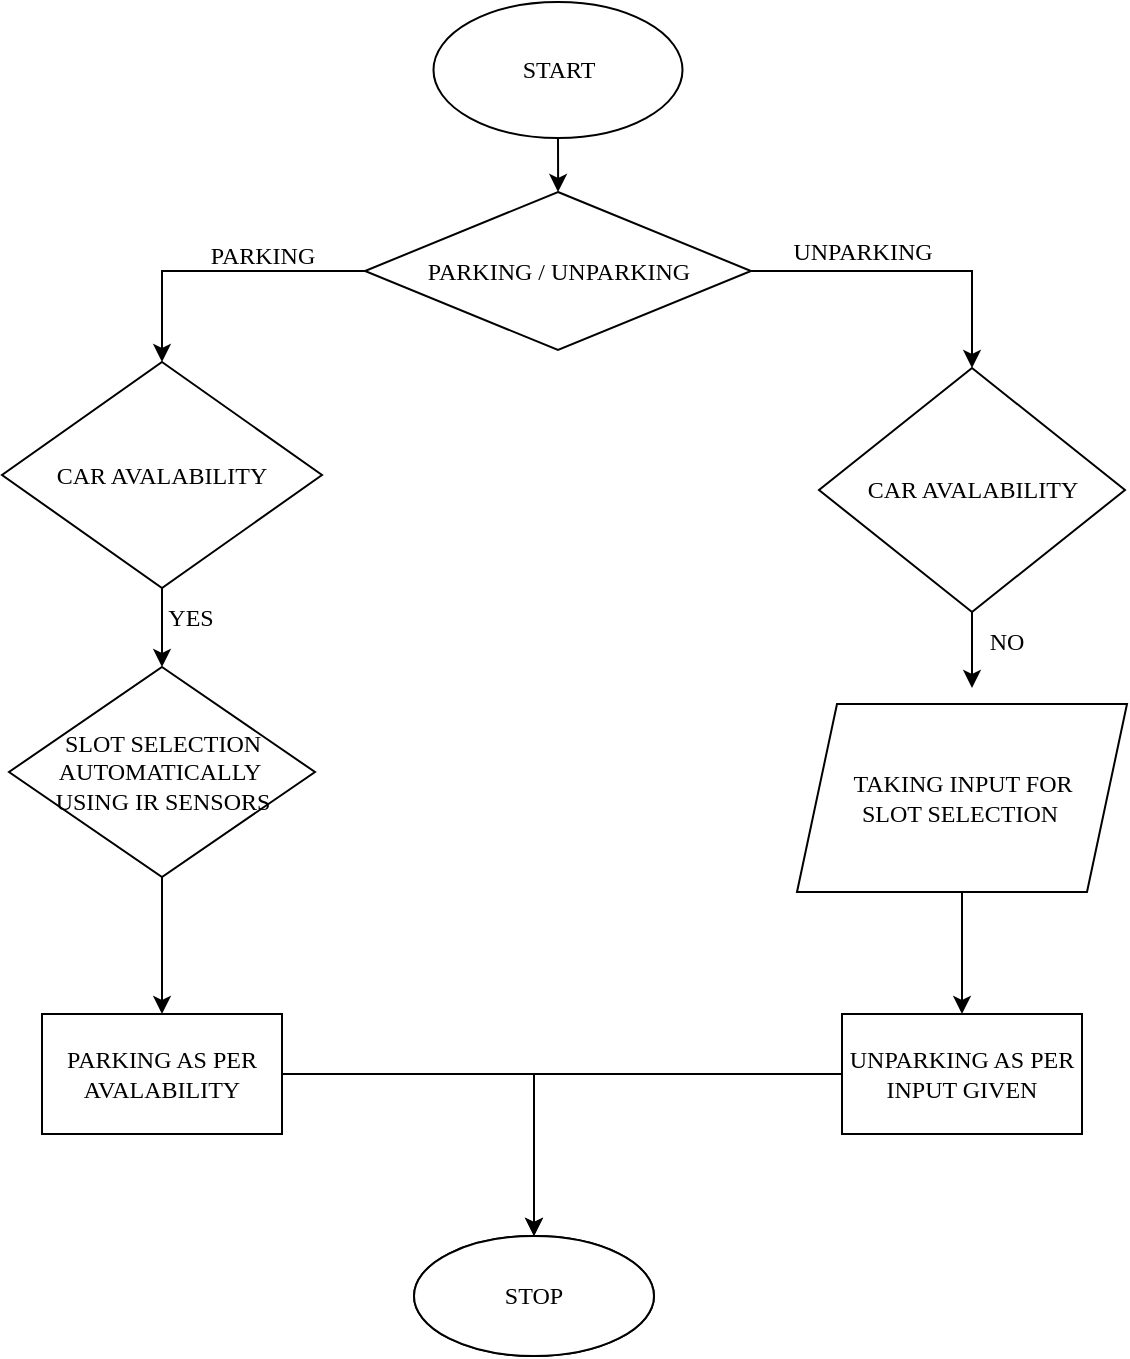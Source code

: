 <mxfile version="20.3.3" type="github">
  <diagram id="Ed8boLnHnijK1wKDId39" name="Page-1">
    <mxGraphModel dx="868" dy="482" grid="0" gridSize="10" guides="1" tooltips="1" connect="1" arrows="1" fold="1" page="1" pageScale="1" pageWidth="850" pageHeight="1100" math="0" shadow="0">
      <root>
        <mxCell id="0" />
        <mxCell id="1" parent="0" />
        <mxCell id="Q_q4lqlpqD65z0d_PAJl-3" value="" style="edgeStyle=orthogonalEdgeStyle;rounded=0;orthogonalLoop=1;jettySize=auto;html=1;fontFamily=Times New Roman;" edge="1" parent="1" source="Q_q4lqlpqD65z0d_PAJl-1" target="Q_q4lqlpqD65z0d_PAJl-2">
          <mxGeometry relative="1" as="geometry" />
        </mxCell>
        <mxCell id="Q_q4lqlpqD65z0d_PAJl-1" value="START" style="ellipse;whiteSpace=wrap;html=1;fontFamily=Times New Roman;" vertex="1" parent="1">
          <mxGeometry x="354.75" y="23" width="124.5" height="68" as="geometry" />
        </mxCell>
        <mxCell id="Q_q4lqlpqD65z0d_PAJl-5" value="" style="edgeStyle=orthogonalEdgeStyle;rounded=0;orthogonalLoop=1;jettySize=auto;html=1;fontFamily=Times New Roman;" edge="1" parent="1" source="Q_q4lqlpqD65z0d_PAJl-2" target="Q_q4lqlpqD65z0d_PAJl-4">
          <mxGeometry relative="1" as="geometry" />
        </mxCell>
        <mxCell id="Q_q4lqlpqD65z0d_PAJl-7" value="" style="edgeStyle=orthogonalEdgeStyle;rounded=0;orthogonalLoop=1;jettySize=auto;html=1;fontFamily=Times New Roman;" edge="1" parent="1" source="Q_q4lqlpqD65z0d_PAJl-2" target="Q_q4lqlpqD65z0d_PAJl-6">
          <mxGeometry relative="1" as="geometry" />
        </mxCell>
        <mxCell id="Q_q4lqlpqD65z0d_PAJl-2" value="PARKING / UNPARKING" style="rhombus;whiteSpace=wrap;html=1;fontFamily=Times New Roman;" vertex="1" parent="1">
          <mxGeometry x="320.5" y="118" width="193" height="79" as="geometry" />
        </mxCell>
        <mxCell id="Q_q4lqlpqD65z0d_PAJl-9" value="" style="edgeStyle=orthogonalEdgeStyle;rounded=0;orthogonalLoop=1;jettySize=auto;html=1;fontFamily=Times New Roman;" edge="1" parent="1" source="Q_q4lqlpqD65z0d_PAJl-4" target="Q_q4lqlpqD65z0d_PAJl-8">
          <mxGeometry relative="1" as="geometry" />
        </mxCell>
        <mxCell id="Q_q4lqlpqD65z0d_PAJl-4" value="CAR AVALABILITY" style="rhombus;whiteSpace=wrap;html=1;fontFamily=Times New Roman;" vertex="1" parent="1">
          <mxGeometry x="139" y="203" width="160" height="113" as="geometry" />
        </mxCell>
        <mxCell id="Q_q4lqlpqD65z0d_PAJl-11" value="" style="edgeStyle=orthogonalEdgeStyle;rounded=0;orthogonalLoop=1;jettySize=auto;html=1;fontFamily=Times New Roman;" edge="1" parent="1" source="Q_q4lqlpqD65z0d_PAJl-6">
          <mxGeometry relative="1" as="geometry">
            <mxPoint x="624" y="366" as="targetPoint" />
          </mxGeometry>
        </mxCell>
        <mxCell id="Q_q4lqlpqD65z0d_PAJl-6" value="CAR AVALABILITY" style="rhombus;whiteSpace=wrap;html=1;fontFamily=Times New Roman;" vertex="1" parent="1">
          <mxGeometry x="547.5" y="206" width="153" height="122" as="geometry" />
        </mxCell>
        <mxCell id="Q_q4lqlpqD65z0d_PAJl-13" value="" style="edgeStyle=orthogonalEdgeStyle;rounded=0;orthogonalLoop=1;jettySize=auto;html=1;fontFamily=Times New Roman;" edge="1" parent="1" source="Q_q4lqlpqD65z0d_PAJl-8" target="Q_q4lqlpqD65z0d_PAJl-12">
          <mxGeometry relative="1" as="geometry" />
        </mxCell>
        <mxCell id="Q_q4lqlpqD65z0d_PAJl-8" value="SLOT SELECTION AUTOMATICALLY&amp;nbsp;&lt;br&gt;USING IR SENSORS" style="rhombus;whiteSpace=wrap;html=1;fontFamily=Times New Roman;" vertex="1" parent="1">
          <mxGeometry x="142.5" y="355.5" width="153" height="105" as="geometry" />
        </mxCell>
        <mxCell id="Q_q4lqlpqD65z0d_PAJl-15" value="" style="edgeStyle=orthogonalEdgeStyle;rounded=0;orthogonalLoop=1;jettySize=auto;html=1;fontFamily=Times New Roman;" edge="1" parent="1" source="Q_q4lqlpqD65z0d_PAJl-27" target="Q_q4lqlpqD65z0d_PAJl-14">
          <mxGeometry relative="1" as="geometry">
            <mxPoint x="627" y="469" as="sourcePoint" />
          </mxGeometry>
        </mxCell>
        <mxCell id="Q_q4lqlpqD65z0d_PAJl-22" value="" style="edgeStyle=orthogonalEdgeStyle;rounded=0;orthogonalLoop=1;jettySize=auto;html=1;fontFamily=Times New Roman;" edge="1" parent="1" source="Q_q4lqlpqD65z0d_PAJl-12" target="Q_q4lqlpqD65z0d_PAJl-21">
          <mxGeometry relative="1" as="geometry" />
        </mxCell>
        <mxCell id="Q_q4lqlpqD65z0d_PAJl-12" value="PARKING AS PER AVALABILITY" style="whiteSpace=wrap;html=1;fontFamily=Times New Roman;" vertex="1" parent="1">
          <mxGeometry x="159" y="529" width="120" height="60" as="geometry" />
        </mxCell>
        <mxCell id="Q_q4lqlpqD65z0d_PAJl-19" value="" style="edgeStyle=orthogonalEdgeStyle;rounded=0;orthogonalLoop=1;jettySize=auto;html=1;fontFamily=Times New Roman;" edge="1" parent="1" source="Q_q4lqlpqD65z0d_PAJl-14" target="Q_q4lqlpqD65z0d_PAJl-18">
          <mxGeometry relative="1" as="geometry" />
        </mxCell>
        <mxCell id="Q_q4lqlpqD65z0d_PAJl-14" value="UNPARKING AS PER INPUT GIVEN" style="whiteSpace=wrap;html=1;fontFamily=Times New Roman;" vertex="1" parent="1">
          <mxGeometry x="559" y="529" width="120" height="60" as="geometry" />
        </mxCell>
        <mxCell id="Q_q4lqlpqD65z0d_PAJl-18" value="" style="ellipse;whiteSpace=wrap;html=1;fontFamily=Times New Roman;" vertex="1" parent="1">
          <mxGeometry x="345" y="640" width="120" height="60" as="geometry" />
        </mxCell>
        <mxCell id="Q_q4lqlpqD65z0d_PAJl-21" value="STOP" style="ellipse;whiteSpace=wrap;html=1;fontFamily=Times New Roman;" vertex="1" parent="1">
          <mxGeometry x="345" y="640" width="120" height="60" as="geometry" />
        </mxCell>
        <mxCell id="Q_q4lqlpqD65z0d_PAJl-23" value="PARKING" style="text;html=1;align=center;verticalAlign=middle;resizable=0;points=[];autosize=1;strokeColor=none;fillColor=none;fontFamily=Times New Roman;" vertex="1" parent="1">
          <mxGeometry x="233" y="137" width="72" height="26" as="geometry" />
        </mxCell>
        <mxCell id="Q_q4lqlpqD65z0d_PAJl-24" value="UNPARKING" style="text;html=1;align=center;verticalAlign=middle;resizable=0;points=[];autosize=1;strokeColor=none;fillColor=none;fontFamily=Times New Roman;" vertex="1" parent="1">
          <mxGeometry x="524" y="135" width="90" height="26" as="geometry" />
        </mxCell>
        <mxCell id="Q_q4lqlpqD65z0d_PAJl-25" value="YES" style="text;html=1;align=center;verticalAlign=middle;resizable=0;points=[];autosize=1;strokeColor=none;fillColor=none;fontFamily=Times New Roman;" vertex="1" parent="1">
          <mxGeometry x="213" y="318" width="39" height="26" as="geometry" />
        </mxCell>
        <mxCell id="Q_q4lqlpqD65z0d_PAJl-26" value="NO" style="text;html=1;align=center;verticalAlign=middle;resizable=0;points=[];autosize=1;strokeColor=none;fillColor=none;fontFamily=Times New Roman;" vertex="1" parent="1">
          <mxGeometry x="623" y="329.5" width="36" height="26" as="geometry" />
        </mxCell>
        <mxCell id="Q_q4lqlpqD65z0d_PAJl-27" value="TAKING INPUT FOR &lt;br&gt;SLOT SELECTION&amp;nbsp;" style="shape=parallelogram;perimeter=parallelogramPerimeter;whiteSpace=wrap;html=1;fixedSize=1;fontFamily=Times New Roman;" vertex="1" parent="1">
          <mxGeometry x="536.5" y="374" width="165" height="94" as="geometry" />
        </mxCell>
      </root>
    </mxGraphModel>
  </diagram>
</mxfile>

